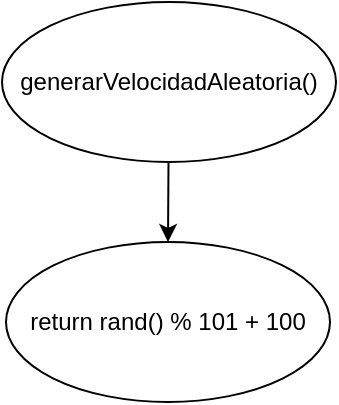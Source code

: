 <mxfile>
    <diagram id="a6I5mAsXMkRAVwsRfUOm" name="Page-1">
        <mxGraphModel dx="710" dy="787" grid="1" gridSize="10" guides="1" tooltips="1" connect="1" arrows="1" fold="1" page="1" pageScale="1" pageWidth="850" pageHeight="1100" math="0" shadow="0">
            <root>
                <mxCell id="0"/>
                <mxCell id="1" parent="0"/>
                <mxCell id="4" style="edgeStyle=none;html=1;entryX=0.5;entryY=0;entryDx=0;entryDy=0;" parent="1" source="2" target="3" edge="1">
                    <mxGeometry relative="1" as="geometry"/>
                </mxCell>
                <mxCell id="2" value="generarVelocidadAleatoria()" style="ellipse;whiteSpace=wrap;html=1;" parent="1" vertex="1">
                    <mxGeometry x="342" y="20" width="167" height="80" as="geometry"/>
                </mxCell>
                <mxCell id="3" value="return rand() % 101 + 100" style="ellipse;whiteSpace=wrap;html=1;" parent="1" vertex="1">
                    <mxGeometry x="344" y="140" width="162" height="80" as="geometry"/>
                </mxCell>
            </root>
        </mxGraphModel>
    </diagram>
</mxfile>